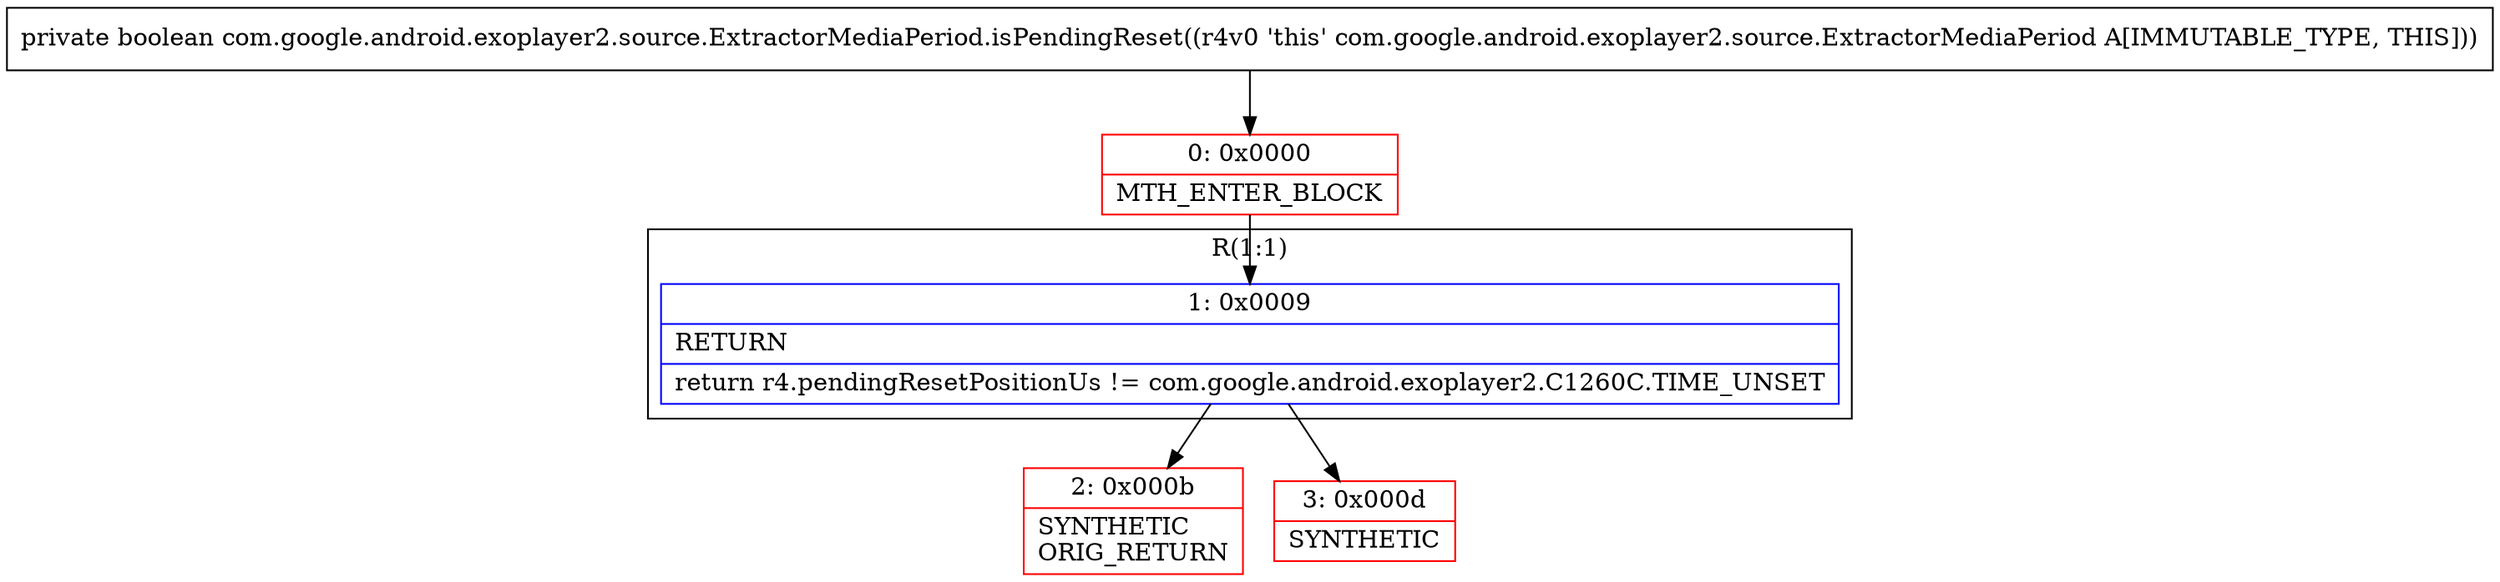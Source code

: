 digraph "CFG forcom.google.android.exoplayer2.source.ExtractorMediaPeriod.isPendingReset()Z" {
subgraph cluster_Region_1175983325 {
label = "R(1:1)";
node [shape=record,color=blue];
Node_1 [shape=record,label="{1\:\ 0x0009|RETURN\l|return r4.pendingResetPositionUs != com.google.android.exoplayer2.C1260C.TIME_UNSET\l}"];
}
Node_0 [shape=record,color=red,label="{0\:\ 0x0000|MTH_ENTER_BLOCK\l}"];
Node_2 [shape=record,color=red,label="{2\:\ 0x000b|SYNTHETIC\lORIG_RETURN\l}"];
Node_3 [shape=record,color=red,label="{3\:\ 0x000d|SYNTHETIC\l}"];
MethodNode[shape=record,label="{private boolean com.google.android.exoplayer2.source.ExtractorMediaPeriod.isPendingReset((r4v0 'this' com.google.android.exoplayer2.source.ExtractorMediaPeriod A[IMMUTABLE_TYPE, THIS])) }"];
MethodNode -> Node_0;
Node_1 -> Node_2;
Node_1 -> Node_3;
Node_0 -> Node_1;
}

